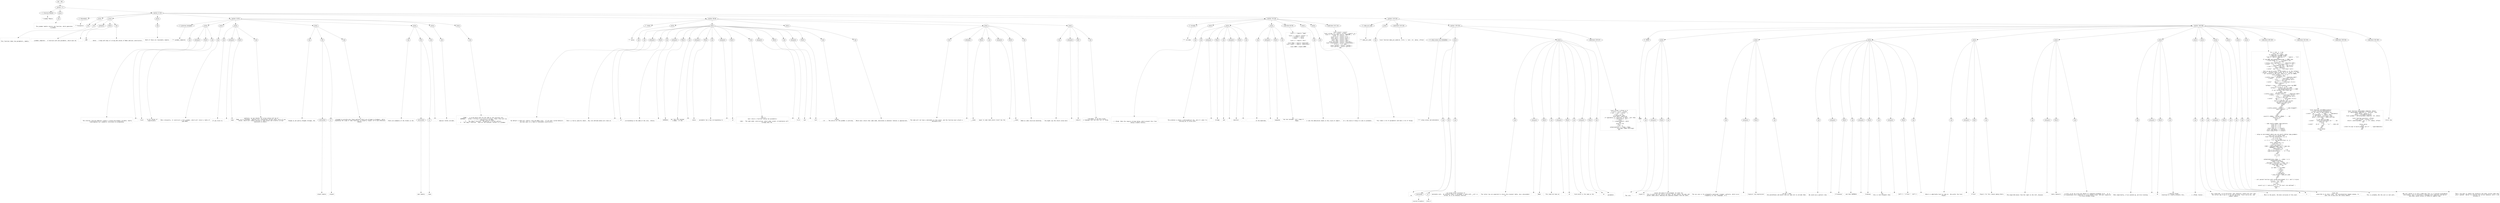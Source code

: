 digraph hierarchy {

node [fontname=Helvetica]
edge [style=dashed]

doc_0 [label="doc - 365"]


doc_0 -> { section_1}
{rank=same; section_1}

section_1 [label="section: 1-5"]


section_1 -> { header_2 prose_3 section_4}
{rank=same; header_2 prose_3 section_4}

header_2 [label="1 : Grammar Module"]

prose_3 [label="prose"]

section_4 [label="section: 6-118"]


header_2 -> leaf_5
leaf_5  [color=Gray,shape=rectangle,fontname=Inconsolata,label="* Grammar Module"]
prose_3 -> { raw_6}
{rank=same; raw_6}

raw_6 [label="raw"]


raw_6 -> leaf_7
leaf_7  [color=Gray,shape=rectangle,fontname=Inconsolata,label="

  The grammar module returns one function, which generates
a grammar. 
"]
section_4 -> { header_8 prose_9 prose_10 prose_11 section_12 section_13 section_14 section_15}
{rank=same; header_8 prose_9 prose_10 prose_11 section_12 section_13 section_14 section_15}

header_8 [label="2 : Parameters"]

prose_9 [label="prose"]

prose_10 [label="prose"]

prose_11 [label="prose"]

section_12 [label="section: 16-45"]

section_13 [label="section: 46-69"]

section_14 [label="section: 70-118"]

section_15 [label="section: 119-159"]


header_8 -> leaf_16
leaf_16  [color=Gray,shape=rectangle,fontname=Inconsolata,label="** Parameters"]
prose_9 -> { raw_17}
{rank=same; raw_17}

raw_17 [label="raw"]


raw_17 -> leaf_18
leaf_18  [color=Gray,shape=rectangle,fontname=Inconsolata,label="

This function takes two parameters, namely:
"]
prose_10 -> { raw_19 prespace_20 literal_21 raw_22}
{rank=same; raw_19 prespace_20 literal_21 raw_22}

raw_19 [label="raw"]

prespace_20 [label="prespace"]

literal_21 [label="literal"]

raw_22 [label="raw"]


raw_19 -> leaf_23
leaf_23  [color=Gray,shape=rectangle,fontname=Inconsolata,label="
  - grammar_template :  A function with one parameter, which must be"]
prespace_20 -> leaf_24
leaf_24  [color=Gray,shape=rectangle,fontname=Inconsolata,label=" "]
literal_21 -> leaf_25
leaf_25  [color=Gray,shape=rectangle,fontname=Inconsolata,label="_ENV"]
raw_22 -> leaf_26
leaf_26  [color=Gray,shape=rectangle,fontname=Inconsolata,label=".
  - metas :  A map with keys of string and values of Node subclass constructors.
"]
prose_11 -> { raw_27}
{rank=same; raw_27}

raw_27 [label="raw"]


raw_27 -> leaf_28
leaf_28  [color=Gray,shape=rectangle,fontname=Inconsolata,label="
Both of these are reasonably complex.

"]
section_12 -> { header_29 prose_30 prose_31 prose_32 prose_33 prose_34 prose_35 prose_36}
{rank=same; header_29 prose_30 prose_31 prose_32 prose_33 prose_34 prose_35 prose_36}

header_29 [label="3 : grammar_template"]

prose_30 [label="prose"]

prose_31 [label="prose"]

prose_32 [label="prose"]

prose_33 [label="prose"]

prose_34 [label="prose"]

prose_35 [label="prose"]

prose_36 [label="prose"]


header_29 -> leaf_37
leaf_37  [color=Gray,shape=rectangle,fontname=Inconsolata,label="*** grammar_template"]
prose_30 -> { raw_38 prespace_39 literal_40 raw_41}
{rank=same; raw_38 prespace_39 literal_40 raw_41}

raw_38 [label="raw"]

prespace_39 [label="prespace"]

literal_40 [label="literal"]

raw_41 [label="raw"]


raw_38 -> leaf_42
leaf_42  [color=Gray,shape=rectangle,fontname=Inconsolata,label="

  The internal function @define creates a custom environment variable, neatly
sidestepping lua's pedantic insistance on prepending"]
prespace_39 -> leaf_43
leaf_43  [color=Gray,shape=rectangle,fontname=Inconsolata,label=" "]
literal_40 -> leaf_44
leaf_44  [color=Gray,shape=rectangle,fontname=Inconsolata,label="local"]
raw_41 -> leaf_45
leaf_45  [color=Gray,shape=rectangle,fontname=Inconsolata,label=" to all values of 
significance. 
"]
prose_31 -> { raw_46}
{rank=same; raw_46}

raw_46 [label="raw"]


raw_46 -> leaf_47
leaf_47  [color=Gray,shape=rectangle,fontname=Inconsolata,label="
More relevantly, it constructs a full grammar, which will return a table of
type Node. 
"]
prose_32 -> { raw_48 prespace_49 literal_50 raw_51}
{rank=same; raw_48 prespace_49 literal_50 raw_51}

raw_48 [label="raw"]

prespace_49 [label="prespace"]

literal_50 [label="literal"]

raw_51 [label="raw"]


raw_48 -> leaf_52
leaf_52  [color=Gray,shape=rectangle,fontname=Inconsolata,label="
If you stick to"]
prespace_49 -> leaf_53
leaf_53  [color=Gray,shape=rectangle,fontname=Inconsolata,label=" "]
literal_50 -> leaf_54
leaf_54  [color=Gray,shape=rectangle,fontname=Inconsolata,label="lpeg"]
raw_51 -> leaf_55
leaf_55  [color=Gray,shape=rectangle,fontname=Inconsolata,label=" patterns, as you should, all array values will be of
Node, as is intended.  Captures will interpolate various other sorts of Lua
values, which will induce halting in some places and silently corrupt
execution in others. 
"]
prose_33 -> { raw_56 link_57 raw_58}
{rank=same; raw_56 link_57 raw_58}

raw_56 [label="raw"]

link_57 [label="link"]

raw_58 [label="raw"]


raw_56 -> leaf_59
leaf_59  [color=Gray,shape=rectangle,fontname=Inconsolata,label="
Though as yet poorly thought through, the "]
link_57 -> { anchortext_60 url_61}
{rank=same; anchortext_60 url_61}

anchortext_60 [label="anchortext"]

url_61 [label="url"]


anchortext_60 -> leaf_62
leaf_62  [color=Gray,shape=rectangle,fontname=Inconsolata,label="elpatt module"]
url_61 -> leaf_63
leaf_63  [color=Gray,shape=rectangle,fontname=Inconsolata,label="./elpatt"]
raw_58 -> leaf_64
leaf_64  [color=Gray,shape=rectangle,fontname=Inconsolata,label=" is
intended to provide only those patterns which are allowed in Grammars, while
expanding the scope of some favorites to properly respect utf-8 and otherwise
behave. 
"]
prose_34 -> { raw_65 link_66 raw_67}
{rank=same; raw_65 link_66 raw_67}

raw_65 [label="raw"]

link_66 [label="link"]

raw_67 [label="raw"]


raw_65 -> leaf_68
leaf_68  [color=Gray,shape=rectangle,fontname=Inconsolata,label="
There are examples of the format in the "]
link_66 -> { anchortext_69 url_70}
{rank=same; anchortext_69 url_70}

anchortext_69 [label="anchortext"]

url_70 [label="url"]


anchortext_69 -> leaf_71
leaf_71  [color=Gray,shape=rectangle,fontname=Inconsolata,label="spec module"]
url_70 -> leaf_72
leaf_72  [color=Gray,shape=rectangle,fontname=Inconsolata,label="./spec"]
raw_67 -> leaf_73
leaf_73  [color=Gray,shape=rectangle,fontname=Inconsolata,label=".
"]
prose_35 -> { raw_74}
{rank=same; raw_74}

raw_74 [label="raw"]


raw_74 -> leaf_75
leaf_75  [color=Gray,shape=rectangle,fontname=Inconsolata,label="
Special fields include:
"]
prose_36 -> { raw_76}
{rank=same; raw_76}

raw_76 [label="raw"]


raw_76 -> leaf_77
leaf_77  [color=Gray,shape=rectangle,fontname=Inconsolata,label="
  -  START :  a string which must be the same as the starting rule.
  -  SUPPRESS :  either a string or an array of strings. These rules will be
                 removed from the Node. 
  -  P :  The lpeg P function.  Recognizes a certain pattern.
  -  V :  The lpeg V function.  Used for non-terminal rvalues in a grammar. 

"]
section_13 -> { header_78 prose_79 prose_80 prose_81 prose_82 prose_83}
{rank=same; header_78 prose_79 prose_80 prose_81 prose_82 prose_83}

header_78 [label="3 : metas"]

prose_79 [label="prose"]

prose_80 [label="prose"]

prose_81 [label="prose"]

prose_82 [label="prose"]

prose_83 [label="prose"]


header_78 -> leaf_84
leaf_84  [color=Gray,shape=rectangle,fontname=Inconsolata,label="*** metas"]
prose_79 -> { raw_85}
{rank=same; raw_85}

raw_85 [label="raw"]


raw_85 -> leaf_86
leaf_86  [color=Gray,shape=rectangle,fontname=Inconsolata,label="

  By default a node will inherit from the Node class.  If you want custom behavior,
you must pass in a table of metatable constructors.
"]
prose_80 -> { raw_87 prespace_88 literal_89 raw_90 prespace_91 literal_92 raw_93 prespace_94 literal_95 raw_96 prespace_97 literal_98 raw_99 prespace_100 literal_101 raw_102 prespace_103 literal_104 raw_105}
{rank=same; raw_87 prespace_88 literal_89 raw_90 prespace_91 literal_92 raw_93 prespace_94 literal_95 raw_96 prespace_97 literal_98 raw_99 prespace_100 literal_101 raw_102 prespace_103 literal_104 raw_105}

raw_87 [label="raw"]

prespace_88 [label="prespace"]

literal_89 [label="literal"]

raw_90 [label="raw"]

prespace_91 [label="prespace"]

literal_92 [label="literal"]

raw_93 [label="raw"]

prespace_94 [label="prespace"]

literal_95 [label="literal"]

raw_96 [label="raw"]

prespace_97 [label="prespace"]

literal_98 [label="literal"]

raw_99 [label="raw"]

prespace_100 [label="prespace"]

literal_101 [label="literal"]

raw_102 [label="raw"]

prespace_103 [label="prespace"]

literal_104 [label="literal"]

raw_105 [label="raw"]


raw_87 -> leaf_106
leaf_106  [color=Gray,shape=rectangle,fontname=Inconsolata,label="
That's a fairly specific beast.  Any rule defined above will have an"]
prespace_88 -> leaf_107
leaf_107  [color=Gray,shape=rectangle,fontname=Inconsolata,label=" "]
literal_89 -> leaf_108
leaf_108  [color=Gray,shape=rectangle,fontname=Inconsolata,label="id"]
raw_90 -> leaf_109
leaf_109  [color=Gray,shape=rectangle,fontname=Inconsolata,label="
corresonding to the name of the rule.  Unless"]
prespace_91 -> leaf_110
leaf_110  [color=Gray,shape=rectangle,fontname=Inconsolata,label=" "]
literal_92 -> leaf_111
leaf_111  [color=Gray,shape=rectangle,fontname=Inconsolata,label="SUPPRESS"]
raw_93 -> leaf_112
leaf_112  [color=Gray,shape=rectangle,fontname=Inconsolata,label="ed, this will become
a Node.  If the"]
prespace_94 -> leaf_113
leaf_113  [color=Gray,shape=rectangle,fontname=Inconsolata,label=" "]
literal_95 -> leaf_114
leaf_114  [color=Gray,shape=rectangle,fontname=Inconsolata,label="metas"]
raw_96 -> leaf_115
leaf_115  [color=Gray,shape=rectangle,fontname=Inconsolata,label=" parameter has a key corresponding to"]
prespace_97 -> leaf_116
leaf_116  [color=Gray,shape=rectangle,fontname=Inconsolata,label=" "]
literal_98 -> leaf_117
leaf_117  [color=Gray,shape=rectangle,fontname=Inconsolata,label="id"]
raw_99 -> leaf_118
leaf_118  [color=Gray,shape=rectangle,fontname=Inconsolata,label=", then it
must return a function taking two parameters:
   
   - node :  The node under construction, which under normal circumstances will
             already have the"]
prespace_100 -> leaf_119
leaf_119  [color=Gray,shape=rectangle,fontname=Inconsolata,label=" "]
literal_101 -> leaf_120
leaf_120  [color=Gray,shape=rectangle,fontname=Inconsolata,label="first"]
raw_102 -> leaf_121
leaf_121  [color=Gray,shape=rectangle,fontname=Inconsolata,label=" and"]
prespace_103 -> leaf_122
leaf_122  [color=Gray,shape=rectangle,fontname=Inconsolata,label=" "]
literal_104 -> leaf_123
leaf_123  [color=Gray,shape=rectangle,fontname=Inconsolata,label="last"]
raw_105 -> leaf_124
leaf_124  [color=Gray,shape=rectangle,fontname=Inconsolata,label=" fields.
   - str  :  The entire str the grammar is parsing.
"]
prose_81 -> { raw_125}
{rank=same; raw_125}

raw_125 [label="raw"]


raw_125 -> leaf_126
leaf_126  [color=Gray,shape=rectangle,fontname=Inconsolata,label="
Which must return that same node, decorated in whatever fashion is appropriate.
"]
prose_82 -> { raw_127 prespace_128 literal_129 raw_130 prespace_131 literal_132 raw_133}
{rank=same; raw_127 prespace_128 literal_129 raw_130 prespace_131 literal_132 raw_133}

raw_127 [label="raw"]

prespace_128 [label="prespace"]

literal_129 [label="literal"]

raw_130 [label="raw"]

prespace_131 [label="prespace"]

literal_132 [label="literal"]

raw_133 [label="raw"]


raw_127 -> leaf_134
leaf_134  [color=Gray,shape=rectangle,fontname=Inconsolata,label="
The node will not have a metatable at this point, and the function must attach a
metatable with"]
prespace_128 -> leaf_135
leaf_135  [color=Gray,shape=rectangle,fontname=Inconsolata,label=" "]
literal_129 -> leaf_136
leaf_136  [color=Gray,shape=rectangle,fontname=Inconsolata,label="__index"]
raw_130 -> leaf_137
leaf_137  [color=Gray,shape=rectangle,fontname=Inconsolata,label=" equal to some table which itself has the"]
prespace_131 -> leaf_138
leaf_138  [color=Gray,shape=rectangle,fontname=Inconsolata,label=" "]
literal_132 -> leaf_139
leaf_139  [color=Gray,shape=rectangle,fontname=Inconsolata,label="__index"]
raw_133 -> leaf_140
leaf_140  [color=Gray,shape=rectangle,fontname=Inconsolata,label="
Node as some recursive backstop.
"]
prose_83 -> { raw_141 prespace_142 italic_143 raw_144}
{rank=same; raw_141 prespace_142 italic_143 raw_144}

raw_141 [label="raw"]

prespace_142 [label="prespace"]

italic_143 [label="italic"]

raw_144 [label="raw"]


raw_141 -> leaf_145
leaf_145  [color=Gray,shape=rectangle,fontname=Inconsolata,label="
You might say the return value must"]
prespace_142 -> leaf_146
leaf_146  [color=Gray,shape=rectangle,fontname=Inconsolata,label=" "]
italic_143 -> leaf_147
leaf_147  [color=Gray,shape=rectangle,fontname=Inconsolata,label="inherit"]
raw_144 -> leaf_148
leaf_148  [color=Gray,shape=rectangle,fontname=Inconsolata,label=" from Node, if we were using
a language that did that sort of thing. 

"]
section_14 -> { header_149 prose_150 prose_151 prose_152 codeblock_153 prose_154 prose_155 codeblock_156}
{rank=same; header_149 prose_150 prose_151 prose_152 codeblock_153 prose_154 prose_155 codeblock_156}

header_149 [label="3 : includes"]

prose_150 [label="prose"]

prose_151 [label="prose"]

prose_152 [label="prose"]

codeblock_153 [label="code block 82-95"]

prose_154 [label="prose"]

prose_155 [label="prose"]

codeblock_156 [label="code block 101-116"]


header_149 -> leaf_157
leaf_157  [color=Gray,shape=rectangle,fontname=Inconsolata,label="*** includes"]
prose_150 -> { raw_158}
{rank=same; raw_158}

raw_158 [label="raw"]


raw_158 -> leaf_159
leaf_159  [color=Gray,shape=rectangle,fontname=Inconsolata,label="


- [ ] #todo  Note the require strings below, which prevent this from
             being a usable library. 
"]
prose_151 -> { raw_160 prespace_161 literal_162 raw_163 prespace_164 literal_165 raw_166}
{rank=same; raw_160 prespace_161 literal_162 raw_163 prespace_164 literal_165 raw_166}

raw_160 [label="raw"]

prespace_161 [label="prespace"]

literal_162 [label="literal"]

raw_163 [label="raw"]

prespace_164 [label="prespace"]

literal_165 [label="literal"]

raw_166 [label="raw"]


raw_160 -> leaf_167
leaf_167  [color=Gray,shape=rectangle,fontname=Inconsolata,label="
             The problem is almost a philosophical one, and it's what I'm
             setting out to solve with"]
prespace_161 -> leaf_168
leaf_168  [color=Gray,shape=rectangle,fontname=Inconsolata,label=" "]
literal_162 -> leaf_169
leaf_169  [color=Gray,shape=rectangle,fontname=Inconsolata,label="bridge"]
raw_163 -> leaf_170
leaf_170  [color=Gray,shape=rectangle,fontname=Inconsolata,label=" and"]
prespace_164 -> leaf_171
leaf_171  [color=Gray,shape=rectangle,fontname=Inconsolata,label=" "]
literal_165 -> leaf_172
leaf_172  [color=Gray,shape=rectangle,fontname=Inconsolata,label="manifest"]
raw_166 -> leaf_173
leaf_173  [color=Gray,shape=rectangle,fontname=Inconsolata,label=". 
"]
prose_152 -> { raw_174 prespace_175 literal_176 raw_177}
{rank=same; raw_174 prespace_175 literal_176 raw_177}

raw_174 [label="raw"]

prespace_175 [label="prespace"]

literal_176 [label="literal"]

raw_177 [label="raw"]


raw_174 -> leaf_178
leaf_178  [color=Gray,shape=rectangle,fontname=Inconsolata,label="
             In the meantime,"]
prespace_175 -> leaf_179
leaf_179  [color=Gray,shape=rectangle,fontname=Inconsolata,label=" "]
literal_176 -> leaf_180
leaf_180  [color=Gray,shape=rectangle,fontname=Inconsolata,label="lpegnode"]
raw_177 -> leaf_181
leaf_181  [color=Gray,shape=rectangle,fontname=Inconsolata,label=" has one consumer. Let's keep it
             happy. 
"]
codeblock_153 -> leaf_182
leaf_182  [color=Gray,shape=rectangle,fontname=Inconsolata,label="local L = require \"lpeg\"

local s = require \"status\" ()
s.verbose = false
s.angry   = false

local a = require \"ansi\"

local Node = require \"node/node\"
local elpatt = require \"node/elpatt\"

local DROP = elpatt.DROP"]
prose_154 -> { raw_183}
{rank=same; raw_183}

raw_183 [label="raw"]


raw_183 -> leaf_184
leaf_184  [color=Gray,shape=rectangle,fontname=Inconsolata,label="
I like the dedication shown in this style of import.
"]
prose_155 -> { raw_185}
{rank=same; raw_185}

raw_185 [label="raw"]


raw_185 -> leaf_186
leaf_186  [color=Gray,shape=rectangle,fontname=Inconsolata,label="
It's the kind of thing I'd like to automate. 
"]
codeblock_156 -> leaf_187
leaf_187  [color=Gray,shape=rectangle,fontname=Inconsolata,label="local assert = assert
local string, io = assert( string ), assert( io )
local V = string.sub( assert( _VERSION ), -4 )
local _G = assert( _G )
local error = assert( error )
local pairs = assert( pairs )
local next = assert( next )
local type = assert( type )
local tostring = assert( tostring )
local setmetatable = assert( setmetatable )
if V == \" 5.1\" then
   local setfenv = assert( setfenv )
   local getfenv = assert( getfenv )
end"]
section_15 -> { header_188 prose_189 codeblock_190 section_191 section_192}
{rank=same; header_188 prose_189 codeblock_190 section_191 section_192}

header_188 [label="3 : make_ast_node"]

prose_189 [label="prose"]

codeblock_190 [label="code block 124-126"]

section_191 [label="section: 129-159"]

section_192 [label="section: 160-365"]


header_188 -> leaf_193
leaf_193  [color=Gray,shape=rectangle,fontname=Inconsolata,label="*** make_ast_node"]
prose_189 -> { raw_194}
{rank=same; raw_194}

raw_194 [label="raw"]


raw_194 -> leaf_195
leaf_195  [color=Gray,shape=rectangle,fontname=Inconsolata,label="

  This takes a lot of parameters and does a lot of things. 

"]
codeblock_190 -> leaf_196
leaf_196  [color=Gray,shape=rectangle,fontname=Inconsolata,label="local function make_ast_node(id, first, t, last, str, metas, offset)"]
section_191 -> { header_197 prose_198 prose_199 codeblock_200}
{rank=same; header_197 prose_198 prose_199 codeblock_200}

header_197 [label="4 : setup values and metatables"]

prose_198 [label="prose"]

prose_199 [label="prose"]

codeblock_200 [label="code block 139-157"]


header_197 -> leaf_201
leaf_201  [color=Gray,shape=rectangle,fontname=Inconsolata,label="**** setup values and metatables"]
prose_198 -> { raw_202 link_203 raw_204}
{rank=same; raw_202 link_203 raw_204}

raw_202 [label="raw"]

link_203 [label="link"]

raw_204 [label="raw"]


raw_202 -> leaf_205
leaf_205  [color=Gray,shape=rectangle,fontname=Inconsolata,label="

  As "]
link_203 -> { anchortext_206 url_207}
{rank=same; anchortext_206 url_207}

anchortext_206 [label="anchortext"]

url_207 [label="url"]


anchortext_206 -> leaf_208
leaf_208  [color=Gray,shape=rectangle,fontname=Inconsolata,label="covered elsewhere"]
url_207 -> leaf_209
leaf_209  [color=Gray,shape=rectangle,fontname=Inconsolata,label="httk://"]
raw_204 -> leaf_210
leaf_210  [color=Gray,shape=rectangle,fontname=Inconsolata,label=", we accept three varieties of
metatable verb.  An ordinary table is assigned; a table with __call is 
called, as is an ordinary function.
"]
prose_199 -> { raw_211 prespace_212 literal_213 raw_214 prespace_215 literal_216 raw_217 prespace_218 literal_219 raw_220}
{rank=same; raw_211 prespace_212 literal_213 raw_214 prespace_215 literal_216 raw_217 prespace_218 literal_219 raw_220}

raw_211 [label="raw"]

prespace_212 [label="prespace"]

literal_213 [label="literal"]

raw_214 [label="raw"]

prespace_215 [label="prespace"]

literal_216 [label="literal"]

raw_217 [label="raw"]

prespace_218 [label="prespace"]

literal_219 [label="literal"]

raw_220 [label="raw"]


raw_211 -> leaf_221
leaf_221  [color=Gray,shape=rectangle,fontname=Inconsolata,label="
The latter two are expected to return the original table, now a descendent
of"]
prespace_212 -> leaf_222
leaf_222  [color=Gray,shape=rectangle,fontname=Inconsolata,label=" "]
literal_213 -> leaf_223
leaf_223  [color=Gray,shape=rectangle,fontname=Inconsolata,label="Node"]
raw_214 -> leaf_224
leaf_224  [color=Gray,shape=rectangle,fontname=Inconsolata,label=".  This need not have an"]
prespace_215 -> leaf_225
leaf_225  [color=Gray,shape=rectangle,fontname=Inconsolata,label=" "]
literal_216 -> leaf_226
leaf_226  [color=Gray,shape=rectangle,fontname=Inconsolata,label="id"]
raw_217 -> leaf_227
leaf_227  [color=Gray,shape=rectangle,fontname=Inconsolata,label=" field which is the same as the"]
prespace_218 -> leaf_228
leaf_228  [color=Gray,shape=rectangle,fontname=Inconsolata,label=" "]
literal_219 -> leaf_229
leaf_229  [color=Gray,shape=rectangle,fontname=Inconsolata,label="id"]
raw_220 -> leaf_230
leaf_230  [color=Gray,shape=rectangle,fontname=Inconsolata,label="
parameter.
"]
codeblock_200 -> leaf_231
leaf_231  [color=Gray,shape=rectangle,fontname=Inconsolata,label="   local offset = offset or 0
   t.first = first + offset
   t.last  = last + offset - 1
   t.str   = str
   if metas[id] then
      local meta = metas[id]
      if type(meta) == \"function\" or meta.__call then
        t = metas[id](t, str)
      else
        t = setmetatable(t, meta)
      end
      assert(t.id)
   else
      t.id = id
       setmetatable(t, {__index = Node,
                     __tostring = Node.toString})
   end"]
section_192 -> { header_232 prose_233 prose_234 prose_235 prose_236 prose_237 prose_238 prose_239 prose_240 prose_241 prose_242 prose_243 prose_244 codeblock_245 codeblock_246 codeblock_247 codeblock_248}
{rank=same; header_232 prose_233 prose_234 prose_235 prose_236 prose_237 prose_238 prose_239 prose_240 prose_241 prose_242 prose_243 prose_244 codeblock_245 codeblock_246 codeblock_247 codeblock_248}

header_232 [label="4 : DROP"]

prose_233 [label="prose"]

prose_234 [label="prose"]

prose_235 [label="prose"]

prose_236 [label="prose"]

prose_237 [label="prose"]

prose_238 [label="prose"]

prose_239 [label="prose"]

prose_240 [label="prose"]

prose_241 [label="prose"]

prose_242 [label="prose"]

prose_243 [label="prose"]

prose_244 [label="prose"]

codeblock_245 [label="code block 204-320"]

codeblock_246 [label="code block 322-341"]

codeblock_247 [label="code block 344-361"]

codeblock_248 [label="code block 363-365"]


header_232 -> leaf_249
leaf_249  [color=Gray,shape=rectangle,fontname=Inconsolata,label=" DROP

  T"]
prose_233 -> { raw_250 prespace_251 literal_252 raw_253}
{rank=same; raw_250 prespace_251 literal_252 raw_253}

raw_250 [label="raw"]

prespace_251 [label="prespace"]

literal_252 [label="literal"]

raw_253 [label="raw"]


raw_250 -> leaf_254
leaf_254  [color=Gray,shape=rectangle,fontname=Inconsolata,label="

  The rule"]
prespace_251 -> leaf_255
leaf_255  [color=Gray,shape=rectangle,fontname=Inconsolata,label=" "]
literal_252 -> leaf_256
leaf_256  [color=Gray,shape=rectangle,fontname=Inconsolata,label="elpatt.D"]
raw_253 -> leaf_257
leaf_257  [color=Gray,shape=rectangle,fontname=Inconsolata,label=" causes the match to be dropped. In order for
this to give use the results we want, we must adjust the peer and
parent nodes while removing the captured element from the table. 
"]
prose_234 -> { raw_258 prespace_259 literal_260 raw_261}
{rank=same; raw_258 prespace_259 literal_260 raw_261}

raw_258 [label="raw"]

prespace_259 [label="prespace"]

literal_260 [label="literal"]

raw_261 [label="raw"]


raw_258 -> leaf_262
leaf_262  [color=Gray,shape=rectangle,fontname=Inconsolata,label="
The use case is for eloquently expressed 'wrapper' patterns, which occur
frequently in real languages. In a"]
prespace_259 -> leaf_263
leaf_263  [color=Gray,shape=rectangle,fontname=Inconsolata,label=" "]
literal_260 -> leaf_264
leaf_264  [color=Gray,shape=rectangle,fontname=Inconsolata,label="(typical lisp expression)"]
raw_261 -> leaf_265
leaf_265  [color=Gray,shape=rectangle,fontname=Inconsolata,label=" we don't need
the parentheses and would like our span not to include them.
"]
prose_235 -> { raw_266 prespace_267 literal_268 raw_269 prespace_270 literal_271 raw_272 prespace_273 literal_274 raw_275}
{rank=same; raw_266 prespace_267 literal_268 raw_269 prespace_270 literal_271 raw_272 prespace_273 literal_274 raw_275}

raw_266 [label="raw"]

prespace_267 [label="prespace"]

literal_268 [label="literal"]

raw_269 [label="raw"]

prespace_270 [label="prespace"]

literal_271 [label="literal"]

raw_272 [label="raw"]

prespace_273 [label="prespace"]

literal_274 [label="literal"]

raw_275 [label="raw"]


raw_266 -> leaf_276
leaf_276  [color=Gray,shape=rectangle,fontname=Inconsolata,label="
We could use a pattern like"]
prespace_267 -> leaf_277
leaf_277  [color=Gray,shape=rectangle,fontname=Inconsolata,label=" "]
literal_268 -> leaf_278
leaf_278  [color=Gray,shape=rectangle,fontname=Inconsolata,label="V\"formwrap\""]
raw_269 -> leaf_279
leaf_279  [color=Gray,shape=rectangle,fontname=Inconsolata,label=" and then SUPPRESS"]
prespace_270 -> leaf_280
leaf_280  [color=Gray,shape=rectangle,fontname=Inconsolata,label=" "]
literal_271 -> leaf_281
leaf_281  [color=Gray,shape=rectangle,fontname=Inconsolata,label="formwrap"]
raw_272 -> leaf_282
leaf_282  [color=Gray,shape=rectangle,fontname=Inconsolata,label=", but
this is less eloquent than"]
prespace_273 -> leaf_283
leaf_283  [color=Gray,shape=rectangle,fontname=Inconsolata,label=" "]
literal_274 -> leaf_284
leaf_284  [color=Gray,shape=rectangle,fontname=Inconsolata,label="D(P\"(\") * V\"form\" *  D(P\")\")"]
raw_275 -> leaf_285
leaf_285  [color=Gray,shape=rectangle,fontname=Inconsolata,label=". 
"]
prose_236 -> { raw_286 prespace_287 bold_288 raw_289}
{rank=same; raw_286 prespace_287 bold_288 raw_289}

raw_286 [label="raw"]

prespace_287 [label="prespace"]

bold_288 [label="bold"]

raw_289 [label="raw"]


raw_286 -> leaf_290
leaf_290  [color=Gray,shape=rectangle,fontname=Inconsolata,label="
Which is admittedly hard to look at.  We prefer the form
=D(pal)"]
prespace_287 -> leaf_291
leaf_291  [color=Gray,shape=rectangle,fontname=Inconsolata,label=" "]
bold_288 -> leaf_292
leaf_292  [color=Gray,shape=rectangle,fontname=Inconsolata,label=" V\"form\" "]
raw_289 -> leaf_293
leaf_293  [color=Gray,shape=rectangle,fontname=Inconsolata,label=" D(par)= for this reason among others.
"]
prose_237 -> { raw_294 prespace_295 literal_296 raw_297}
{rank=same; raw_294 prespace_295 literal_296 raw_297}

raw_294 [label="raw"]

prespace_295 [label="prespace"]

literal_296 [label="literal"]

raw_297 [label="raw"]


raw_294 -> leaf_298
leaf_298  [color=Gray,shape=rectangle,fontname=Inconsolata,label="
The algorithm moves from the right to the left, because"]
prespace_295 -> leaf_299
leaf_299  [color=Gray,shape=rectangle,fontname=Inconsolata,label=" "]
literal_296 -> leaf_300
leaf_300  [color=Gray,shape=rectangle,fontname=Inconsolata,label="table.remove(t)"]
raw_297 -> leaf_301
leaf_301  [color=Gray,shape=rectangle,fontname=Inconsolata,label="
is O(1) so we can strip any amount of rightward droppage first.  It is
correspondingly more expensive to strip middle drops, and most expensive
to strip leftmost drops.
"]
prose_238 -> { raw_302 prespace_303 literal_304 raw_305}
{rank=same; raw_302 prespace_303 literal_304 raw_305}

raw_302 [label="raw"]

prespace_303 [label="prespace"]

literal_304 [label="literal"]

raw_305 [label="raw"]


raw_302 -> leaf_306
leaf_306  [color=Gray,shape=rectangle,fontname=Inconsolata,label="
More importantly, if we counted up, we'd be tracking"]
prespace_303 -> leaf_307
leaf_307  [color=Gray,shape=rectangle,fontname=Inconsolata,label=" "]
literal_304 -> leaf_308
leaf_308  [color=Gray,shape=rectangle,fontname=Inconsolata,label="#t"]
raw_305 -> leaf_309
leaf_309  [color=Gray,shape=rectangle,fontname=Inconsolata,label=", a moving target.
Counting to 1 neatly prevents this.
"]
prose_239 -> { raw_310}
{rank=same; raw_310}

raw_310 [label="raw"]


raw_310 -> leaf_311
leaf_311  [color=Gray,shape=rectangle,fontname=Inconsolata,label="
   -  [ ] #Todo :Faster:
"]
prose_240 -> { raw_312}
{rank=same; raw_312}

raw_312 [label="raw"]


raw_312 -> leaf_313
leaf_313  [color=Gray,shape=rectangle,fontname=Inconsolata,label="
     -  This algorithm, as we discussed, goes quadratic toward the left side.
        The correct way to go is if we see any drop, flip a dirty bit, and 
        compact upward.
"]
prose_241 -> { raw_314 prespace_315 literal_316 raw_317}
{rank=same; raw_314 prespace_315 literal_316 raw_317}

raw_314 [label="raw"]

prespace_315 [label="prespace"]

literal_316 [label="literal"]

raw_317 [label="raw"]


raw_314 -> leaf_318
leaf_318  [color=Gray,shape=rectangle,fontname=Inconsolata,label="
     -  More to the point, the mere inclusion of this much"]
prespace_315 -> leaf_319
leaf_319  [color=Gray,shape=rectangle,fontname=Inconsolata,label=" "]
literal_316 -> leaf_320
leaf_320  [color=Gray,shape=rectangle,fontname=Inconsolata,label="s:"]
raw_317 -> leaf_321
leaf_321  [color=Gray,shape=rectangle,fontname=Inconsolata,label=" slows the 
        algorithm to an utter crawl. The concatenations happen anyway, to
        pass the string into the status module.
"]
prose_242 -> { raw_322}
{rank=same; raw_322}

raw_322 [label="raw"]


raw_322 -> leaf_323
leaf_323  [color=Gray,shape=rectangle,fontname=Inconsolata,label="
        This is probably 10x the cost in real work.
"]
prose_243 -> { raw_324}
{rank=same; raw_324}

raw_324 [label="raw"]


raw_324 -> leaf_325
leaf_325  [color=Gray,shape=rectangle,fontname=Inconsolata,label="
        Why am I doing it in such a dumb way? This is a literate programming
        environment, and I'm building a language with templates and macros
        and other useful access to state at compile time.
"]
prose_244 -> { raw_326}
{rank=same; raw_326}

raw_326 [label="raw"]


raw_326 -> leaf_327
leaf_327  [color=Gray,shape=rectangle,fontname=Inconsolata,label="
        That's two ways to remove the verbosity and other printfs when they
        aren't wanted.  Better to simulate the correct behavior until I can
        provide it. 
"]
codeblock_245 -> leaf_328
leaf_328  [color=Gray,shape=rectangle,fontname=Inconsolata,label="   for i = #t, 1, -1 do 
      local cap = t[i] 
      if type(cap) ~= \"table\" then
         s:complain(\"CAPTURE ISSUE\", 
                    \"type of capture subgroup is \" .. type(v) .. \"\\n\")
      end
      if cap.DROP and getmetatable(cap) == DROP then
         s:verb(\"drops in \" .. a.bright(t.id))
         if i == #t then
            s:verb(a.red(\"rightmost\") .. \" remaining node\")
            s:verb(\"  t.$: \" .. tostring(t.last) .. \" Δ: \"
                   .. tostring(cap.last - cap.first))
            t.last = t.last - (cap.last - cap.first)
            table.remove(t)
            s:verb(\"  new t.$: \" .. tostring(t.last))
         else
            -- Here we may be either in the middle or at the leftmost
            -- margin.  Leftmost means either we're at index 1, or that
            -- all children to the left, down to 1, are all DROPs. 
            local leftmost = (i == 1)
            if leftmost then
               s:verb(a.cyan(\"  leftmost\") .. \" remaining node\")
               s:verb(\"    t.^: \" .. tostring(t.first)
                      .. \" D.$: \" .. tostring(cap.last))
               t.first = cap.last
               s:verb(\"    new t.^: \" .. tostring(t.first))
               table.remove(t, 1)
            else
               leftmost = true -- provisionally since cap.DROP
               for j = i, 1, -1 do
                 leftmost = leftmost and t[j].DROP 
                                     and getmetatable(t[j]) == DROP
                 if not leftmost then break end
               end
               if leftmost then
                  s:verb(a.cyan(\"  leftmost inner\") .. \" remaining node\")
                  s:verb(\"    t.^: \" .. tostring(t.first)
                         .. \" D.$: \" .. tostring(cap.last))
                  t.first = cap.last
                  s:verb(\"    new t.^: \" .. tostring(t.first))
                  for j = i, 1, -1 do
                     -- this is quadradic but correct 
                     -- and easy to understand.
                     table.remove(t, j)
                     break
                  end
               else
                  s:verb(a.green(\"  middle\") .. \" node dropped\")
                  table.remove(t, i)
               end
            end
         end
      end 
   end
   assert(t.isNode, \"failed isNode: \" .. id)
   assert(t.str)
   return t
end


-- some useful/common lpeg patterns
local Cp = L.Cp
local Cc = L.Cc
local Ct = L.Ct
local arg1_str = L.Carg(1)
local arg2_metas = L.Carg(2)
local arg3_offset = L.Carg(3)


-- setup an environment where you can easily define lpeg grammars
-- with lots of syntax sugar
local function define(func, g, e)
  g = g or {}
  if e == nil then
    e = V == \" 5.1\" and getfenv(func) or _G
  end
  local suppressed = {}
  local env = {}
  local env_index = {
    START = function(name) g[1] = name end,
    SUPPRESS = function(...)
      suppressed = {}
      for i = 1, select('#', ...) do
        suppressed[select(i, ... )] = true
      end
    end,
    V = L.V,
    P = L.P,
  }

  setmetatable(env_index, { __index = e })
  setmetatable(env, {
    __index = env_index,
    __newindex = function( _, name, val )
      if suppressed[ name ] then
        g[ name ] = val
      else
        g[ name ] = (Cc(name) 
              * Cp() 
              * Ct(val)
              * Cp()
              * arg1_str
              * arg2_metas)
              * arg3_offset / make_ast_node
      end
    end
  })
  -- call passed function with custom environment (5.1- and 5.2-style)
  if V == \" 5.1\" then
    setfenv( func, env )
  end
  func( env )
  assert( g[ 1 ] and g[ g[ 1 ] ], \"no start rule defined\" )
  return g
end"]
codeblock_246 -> leaf_329
leaf_329  [color=Gray,shape=rectangle,fontname=Inconsolata,label="local function refineMetas(metas)
  s:verb(\"refining metatables\")
  for id, meta in pairs(metas) do
    s:verb(\"  id: \" .. id .. \" type: \" .. type(meta))
    if type(meta) == \"table\" then
      if not meta[\"__tostring\"] then
        meta[\"__tostring\"] = Node.toString
      end
      if not meta.id then
        s:verb(\"    inserting metatable id: \" .. id)
        meta.id = id
      else
        s:verb(\"    id of \" .. id .. \" is \" .. meta.id)
      end
    end
  end
  return metas
end"]
codeblock_247 -> leaf_330
leaf_330  [color=Gray,shape=rectangle,fontname=Inconsolata,label="local function new(grammar_template, metas)
  if type(grammar_template) == 'function' then
    local metas = metas or {}
    metas = refineMetas(metas)
    local grammar = define(grammar_template, nil, metas)

    local function parse(str, offset)
      local offset = offset or 0
      return L.match(grammar, str, 1, str, metas, offset)
    end

    return parse
  else
    s:halt(\"no way to build grammar out of \" .. type(template))
  end
end"]
codeblock_248 -> leaf_331
leaf_331  [color=Gray,shape=rectangle,fontname=Inconsolata,label="return new"]

}
